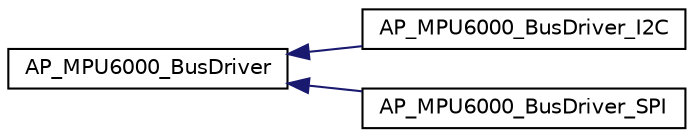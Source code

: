 digraph "Graphical Class Hierarchy"
{
 // INTERACTIVE_SVG=YES
  edge [fontname="Helvetica",fontsize="10",labelfontname="Helvetica",labelfontsize="10"];
  node [fontname="Helvetica",fontsize="10",shape=record];
  rankdir="LR";
  Node1 [label="AP_MPU6000_BusDriver",height=0.2,width=0.4,color="black", fillcolor="white", style="filled",URL="$classAP__MPU6000__BusDriver.html"];
  Node1 -> Node2 [dir="back",color="midnightblue",fontsize="10",style="solid",fontname="Helvetica"];
  Node2 [label="AP_MPU6000_BusDriver_I2C",height=0.2,width=0.4,color="black", fillcolor="white", style="filled",URL="$classAP__MPU6000__BusDriver__I2C.html"];
  Node1 -> Node3 [dir="back",color="midnightblue",fontsize="10",style="solid",fontname="Helvetica"];
  Node3 [label="AP_MPU6000_BusDriver_SPI",height=0.2,width=0.4,color="black", fillcolor="white", style="filled",URL="$classAP__MPU6000__BusDriver__SPI.html"];
}
